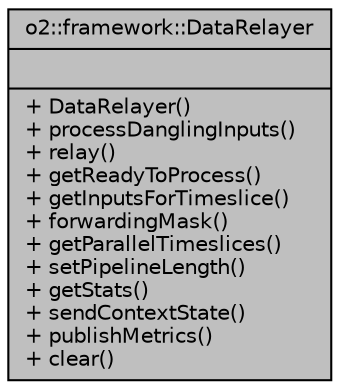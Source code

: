 digraph "o2::framework::DataRelayer"
{
 // INTERACTIVE_SVG=YES
  bgcolor="transparent";
  edge [fontname="Helvetica",fontsize="10",labelfontname="Helvetica",labelfontsize="10"];
  node [fontname="Helvetica",fontsize="10",shape=record];
  Node1 [label="{o2::framework::DataRelayer\n||+ DataRelayer()\l+ processDanglingInputs()\l+ relay()\l+ getReadyToProcess()\l+ getInputsForTimeslice()\l+ forwardingMask()\l+ getParallelTimeslices()\l+ setPipelineLength()\l+ getStats()\l+ sendContextState()\l+ publishMetrics()\l+ clear()\l}",height=0.2,width=0.4,color="black", fillcolor="grey75", style="filled", fontcolor="black"];
}
